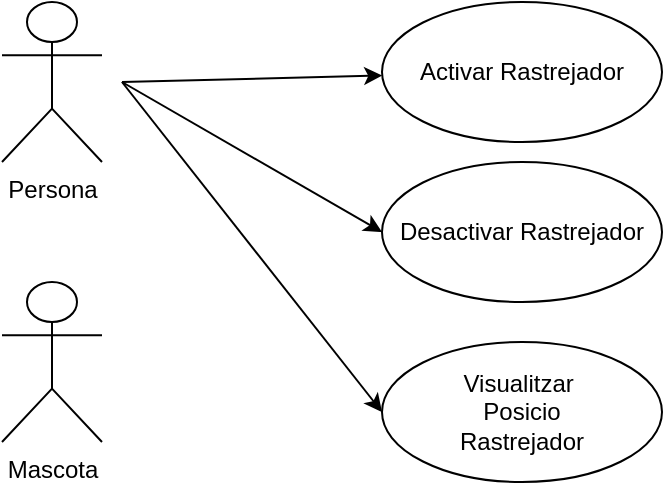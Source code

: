 <mxfile version="21.1.5" type="device">
  <diagram name="Página-1" id="bnvdQCV9FZLhE5trDFcq">
    <mxGraphModel dx="1434" dy="796" grid="1" gridSize="10" guides="1" tooltips="1" connect="1" arrows="1" fold="1" page="1" pageScale="1" pageWidth="827" pageHeight="1169" math="0" shadow="0">
      <root>
        <mxCell id="0" />
        <mxCell id="1" parent="0" />
        <mxCell id="MxejC8lVYmj3KgxqTDQo-1" value="Persona&lt;br&gt;" style="shape=umlActor;verticalLabelPosition=bottom;verticalAlign=top;html=1;outlineConnect=0;" vertex="1" parent="1">
          <mxGeometry x="130" y="80" width="50" height="80" as="geometry" />
        </mxCell>
        <mxCell id="MxejC8lVYmj3KgxqTDQo-2" value="Mascota" style="shape=umlActor;verticalLabelPosition=bottom;verticalAlign=top;html=1;outlineConnect=0;" vertex="1" parent="1">
          <mxGeometry x="130" y="220" width="50" height="80" as="geometry" />
        </mxCell>
        <mxCell id="MxejC8lVYmj3KgxqTDQo-7" value="Activar Rastrejador" style="ellipse;whiteSpace=wrap;html=1;" vertex="1" parent="1">
          <mxGeometry x="320" y="80" width="140" height="70" as="geometry" />
        </mxCell>
        <mxCell id="MxejC8lVYmj3KgxqTDQo-8" value="Desactivar Rastrejador" style="ellipse;whiteSpace=wrap;html=1;" vertex="1" parent="1">
          <mxGeometry x="320" y="160" width="140" height="70" as="geometry" />
        </mxCell>
        <mxCell id="MxejC8lVYmj3KgxqTDQo-9" value="Visualitzar&amp;nbsp;&lt;br style=&quot;border-color: var(--border-color);&quot;&gt;Posicio&lt;br style=&quot;border-color: var(--border-color);&quot;&gt;Rastrejador" style="ellipse;whiteSpace=wrap;html=1;" vertex="1" parent="1">
          <mxGeometry x="320" y="250" width="140" height="70" as="geometry" />
        </mxCell>
        <mxCell id="MxejC8lVYmj3KgxqTDQo-10" value="" style="endArrow=classic;html=1;rounded=0;" edge="1" parent="1" target="MxejC8lVYmj3KgxqTDQo-7">
          <mxGeometry width="50" height="50" relative="1" as="geometry">
            <mxPoint x="190" y="120" as="sourcePoint" />
            <mxPoint x="240" y="70" as="targetPoint" />
          </mxGeometry>
        </mxCell>
        <mxCell id="MxejC8lVYmj3KgxqTDQo-11" value="" style="endArrow=classic;html=1;rounded=0;entryX=0;entryY=0.5;entryDx=0;entryDy=0;" edge="1" parent="1" target="MxejC8lVYmj3KgxqTDQo-8">
          <mxGeometry width="50" height="50" relative="1" as="geometry">
            <mxPoint x="190" y="120" as="sourcePoint" />
            <mxPoint x="240" y="70" as="targetPoint" />
          </mxGeometry>
        </mxCell>
        <mxCell id="MxejC8lVYmj3KgxqTDQo-12" value="" style="endArrow=classic;html=1;rounded=0;entryX=0;entryY=0.5;entryDx=0;entryDy=0;" edge="1" parent="1" target="MxejC8lVYmj3KgxqTDQo-9">
          <mxGeometry width="50" height="50" relative="1" as="geometry">
            <mxPoint x="190" y="120" as="sourcePoint" />
            <mxPoint x="240" y="70" as="targetPoint" />
          </mxGeometry>
        </mxCell>
      </root>
    </mxGraphModel>
  </diagram>
</mxfile>
